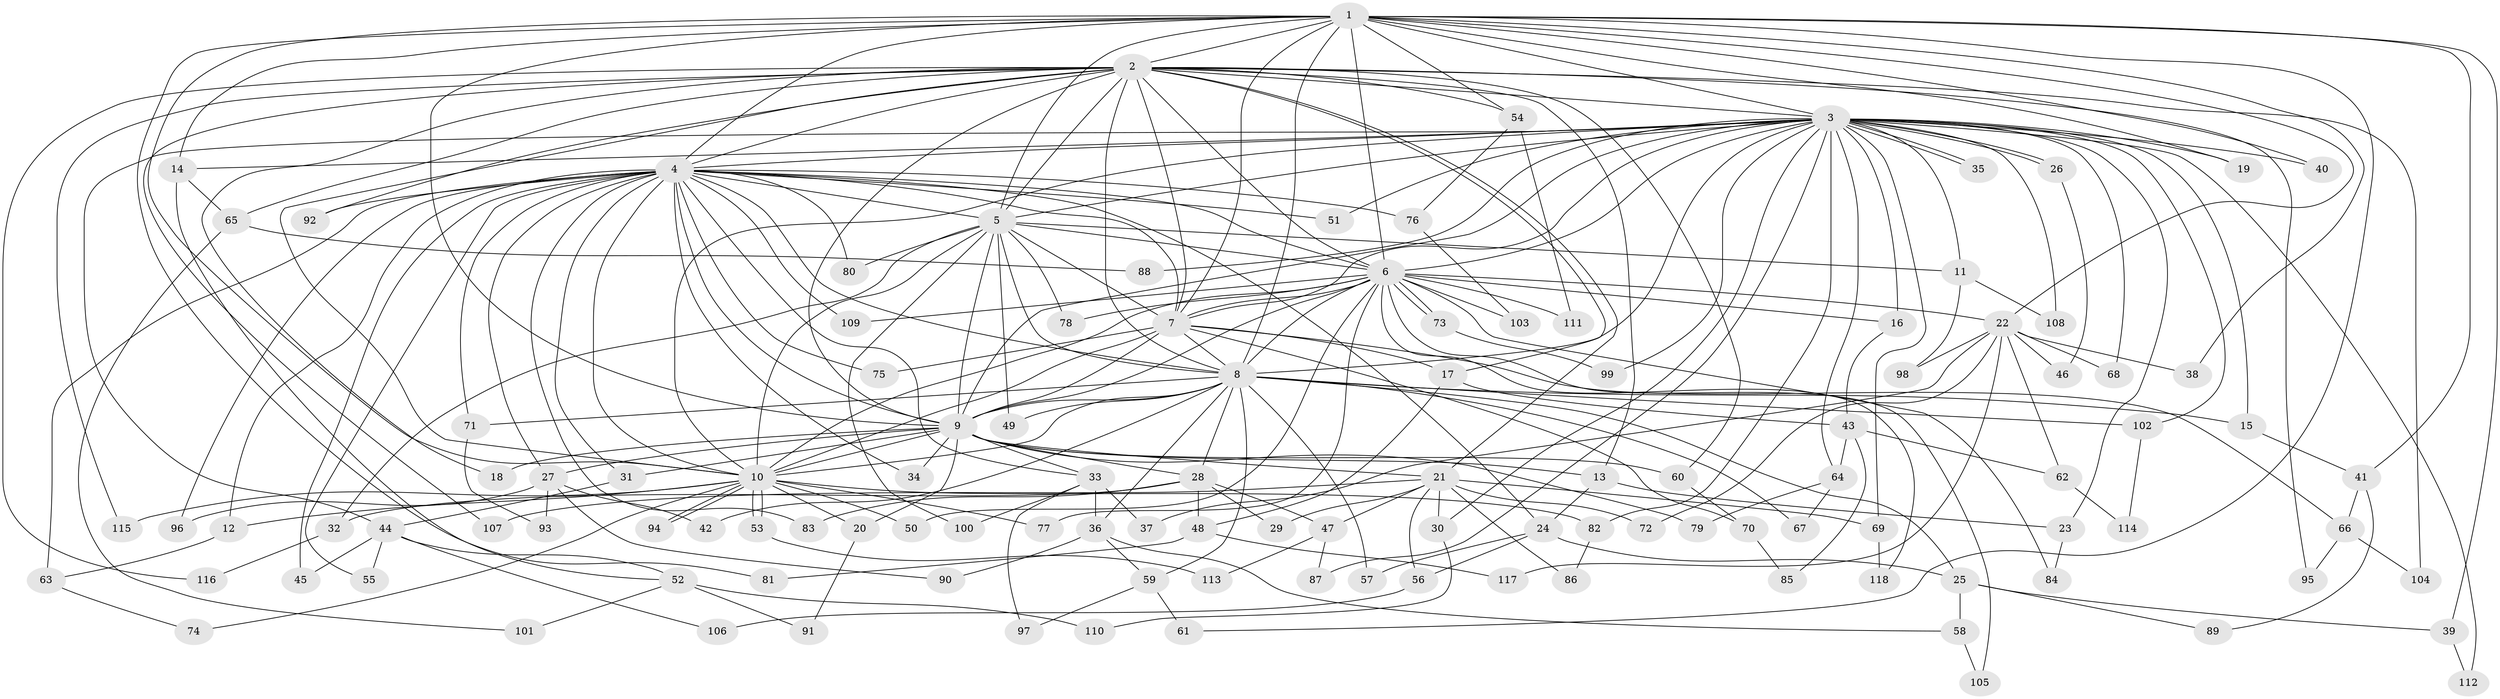 // coarse degree distribution, {29: 0.01694915254237288, 15: 0.03389830508474576, 20: 0.01694915254237288, 22: 0.01694915254237288, 3: 0.1694915254237288, 1: 0.0847457627118644, 2: 0.4576271186440678, 4: 0.11864406779661017, 5: 0.03389830508474576, 8: 0.01694915254237288, 7: 0.01694915254237288, 9: 0.01694915254237288}
// Generated by graph-tools (version 1.1) at 2025/48/03/04/25 21:48:16]
// undirected, 118 vertices, 261 edges
graph export_dot {
graph [start="1"]
  node [color=gray90,style=filled];
  1;
  2;
  3;
  4;
  5;
  6;
  7;
  8;
  9;
  10;
  11;
  12;
  13;
  14;
  15;
  16;
  17;
  18;
  19;
  20;
  21;
  22;
  23;
  24;
  25;
  26;
  27;
  28;
  29;
  30;
  31;
  32;
  33;
  34;
  35;
  36;
  37;
  38;
  39;
  40;
  41;
  42;
  43;
  44;
  45;
  46;
  47;
  48;
  49;
  50;
  51;
  52;
  53;
  54;
  55;
  56;
  57;
  58;
  59;
  60;
  61;
  62;
  63;
  64;
  65;
  66;
  67;
  68;
  69;
  70;
  71;
  72;
  73;
  74;
  75;
  76;
  77;
  78;
  79;
  80;
  81;
  82;
  83;
  84;
  85;
  86;
  87;
  88;
  89;
  90;
  91;
  92;
  93;
  94;
  95;
  96;
  97;
  98;
  99;
  100;
  101;
  102;
  103;
  104;
  105;
  106;
  107;
  108;
  109;
  110;
  111;
  112;
  113;
  114;
  115;
  116;
  117;
  118;
  1 -- 2;
  1 -- 3;
  1 -- 4;
  1 -- 5;
  1 -- 6;
  1 -- 7;
  1 -- 8;
  1 -- 9;
  1 -- 10;
  1 -- 14;
  1 -- 19;
  1 -- 22;
  1 -- 38;
  1 -- 39;
  1 -- 40;
  1 -- 41;
  1 -- 54;
  1 -- 61;
  1 -- 81;
  2 -- 3;
  2 -- 4;
  2 -- 5;
  2 -- 6;
  2 -- 7;
  2 -- 8;
  2 -- 9;
  2 -- 10;
  2 -- 13;
  2 -- 17;
  2 -- 18;
  2 -- 21;
  2 -- 54;
  2 -- 60;
  2 -- 65;
  2 -- 92;
  2 -- 95;
  2 -- 104;
  2 -- 107;
  2 -- 115;
  2 -- 116;
  3 -- 4;
  3 -- 5;
  3 -- 6;
  3 -- 7;
  3 -- 8;
  3 -- 9;
  3 -- 10;
  3 -- 11;
  3 -- 14;
  3 -- 15;
  3 -- 16;
  3 -- 19;
  3 -- 23;
  3 -- 26;
  3 -- 26;
  3 -- 30;
  3 -- 35;
  3 -- 35;
  3 -- 40;
  3 -- 44;
  3 -- 51;
  3 -- 64;
  3 -- 68;
  3 -- 69;
  3 -- 82;
  3 -- 87;
  3 -- 88;
  3 -- 99;
  3 -- 102;
  3 -- 108;
  3 -- 112;
  4 -- 5;
  4 -- 6;
  4 -- 7;
  4 -- 8;
  4 -- 9;
  4 -- 10;
  4 -- 12;
  4 -- 24;
  4 -- 27;
  4 -- 31;
  4 -- 33;
  4 -- 34;
  4 -- 45;
  4 -- 51;
  4 -- 55;
  4 -- 63;
  4 -- 71;
  4 -- 75;
  4 -- 76;
  4 -- 80;
  4 -- 83;
  4 -- 92;
  4 -- 96;
  4 -- 109;
  5 -- 6;
  5 -- 7;
  5 -- 8;
  5 -- 9;
  5 -- 10;
  5 -- 11;
  5 -- 32;
  5 -- 49;
  5 -- 78;
  5 -- 80;
  5 -- 100;
  6 -- 7;
  6 -- 8;
  6 -- 9;
  6 -- 10;
  6 -- 16;
  6 -- 22;
  6 -- 50;
  6 -- 73;
  6 -- 73;
  6 -- 77;
  6 -- 78;
  6 -- 84;
  6 -- 103;
  6 -- 105;
  6 -- 109;
  6 -- 111;
  6 -- 118;
  7 -- 8;
  7 -- 9;
  7 -- 10;
  7 -- 17;
  7 -- 66;
  7 -- 70;
  7 -- 75;
  8 -- 9;
  8 -- 10;
  8 -- 15;
  8 -- 25;
  8 -- 28;
  8 -- 36;
  8 -- 42;
  8 -- 49;
  8 -- 57;
  8 -- 59;
  8 -- 67;
  8 -- 71;
  8 -- 102;
  9 -- 10;
  9 -- 13;
  9 -- 18;
  9 -- 20;
  9 -- 21;
  9 -- 27;
  9 -- 28;
  9 -- 31;
  9 -- 33;
  9 -- 34;
  9 -- 60;
  9 -- 79;
  10 -- 12;
  10 -- 20;
  10 -- 50;
  10 -- 53;
  10 -- 53;
  10 -- 74;
  10 -- 77;
  10 -- 82;
  10 -- 94;
  10 -- 94;
  10 -- 115;
  11 -- 98;
  11 -- 108;
  12 -- 63;
  13 -- 23;
  13 -- 24;
  14 -- 52;
  14 -- 65;
  15 -- 41;
  16 -- 43;
  17 -- 43;
  17 -- 48;
  20 -- 91;
  21 -- 29;
  21 -- 30;
  21 -- 47;
  21 -- 56;
  21 -- 69;
  21 -- 72;
  21 -- 86;
  21 -- 107;
  22 -- 37;
  22 -- 38;
  22 -- 46;
  22 -- 62;
  22 -- 68;
  22 -- 72;
  22 -- 98;
  22 -- 117;
  23 -- 84;
  24 -- 25;
  24 -- 56;
  24 -- 57;
  25 -- 39;
  25 -- 58;
  25 -- 89;
  26 -- 46;
  27 -- 42;
  27 -- 90;
  27 -- 93;
  27 -- 96;
  28 -- 29;
  28 -- 32;
  28 -- 47;
  28 -- 48;
  28 -- 83;
  30 -- 110;
  31 -- 44;
  32 -- 116;
  33 -- 36;
  33 -- 37;
  33 -- 97;
  33 -- 100;
  36 -- 58;
  36 -- 59;
  36 -- 90;
  39 -- 112;
  41 -- 66;
  41 -- 89;
  43 -- 62;
  43 -- 64;
  43 -- 85;
  44 -- 45;
  44 -- 52;
  44 -- 55;
  44 -- 106;
  47 -- 87;
  47 -- 113;
  48 -- 81;
  48 -- 117;
  52 -- 91;
  52 -- 101;
  52 -- 110;
  53 -- 113;
  54 -- 76;
  54 -- 111;
  56 -- 106;
  58 -- 105;
  59 -- 61;
  59 -- 97;
  60 -- 70;
  62 -- 114;
  63 -- 74;
  64 -- 67;
  64 -- 79;
  65 -- 88;
  65 -- 101;
  66 -- 95;
  66 -- 104;
  69 -- 118;
  70 -- 85;
  71 -- 93;
  73 -- 99;
  76 -- 103;
  82 -- 86;
  102 -- 114;
}
